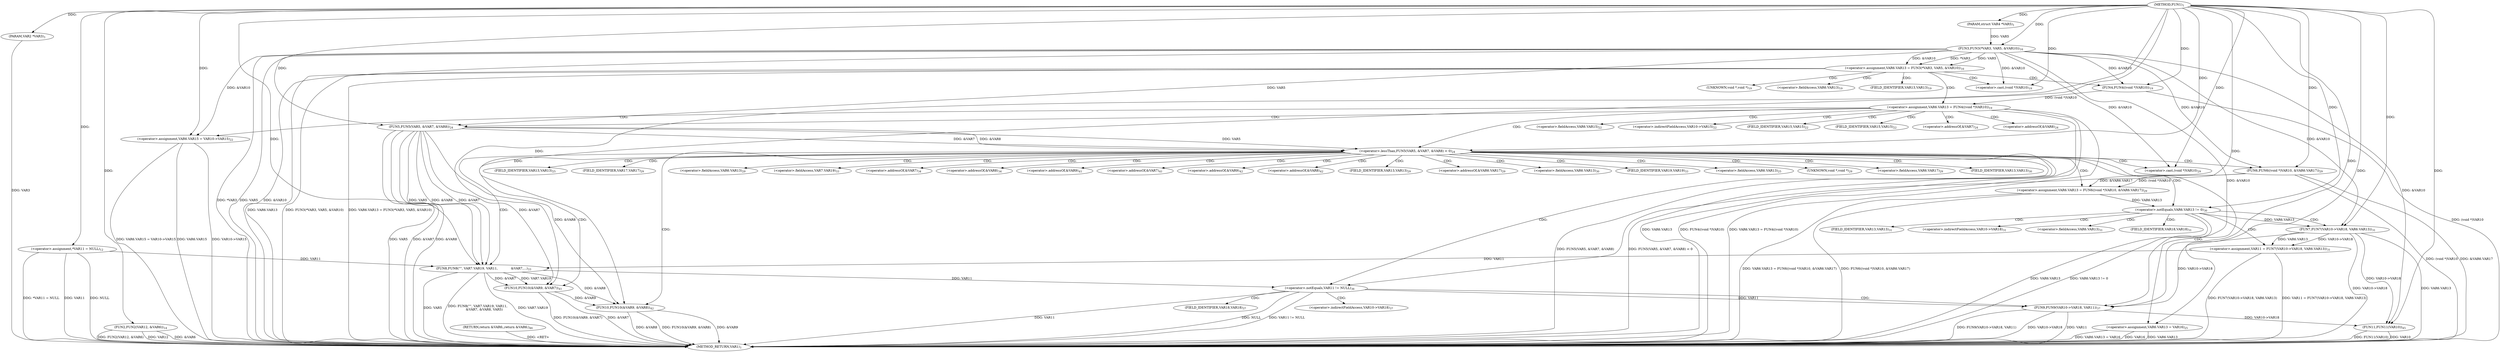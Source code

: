 digraph "FUN1" {  
"8" [label = <(METHOD,FUN1)<SUB>1</SUB>> ]
"137" [label = <(METHOD_RETURN,VAR1)<SUB>1</SUB>> ]
"9" [label = <(PARAM,VAR2 *VAR3)<SUB>1</SUB>> ]
"10" [label = <(PARAM,struct VAR4 *VAR5)<SUB>1</SUB>> ]
"18" [label = <(&lt;operator&gt;.assignment,*VAR11 = NULL)<SUB>12</SUB>> ]
"21" [label = <(FUN2,FUN2(VAR12, &amp;VAR6))<SUB>14</SUB>> ]
"49" [label = <(&lt;operator&gt;.assignment,VAR6.VAR15 = VAR10-&gt;VAR15)<SUB>22</SUB>> ]
"72" [label = <(&lt;operator&gt;.assignment,VAR6.VAR13 = FUN6((void *)VAR10, &amp;VAR6.VAR17))<SUB>29</SUB>> ]
"100" [label = <(FUN8,FUN8(&quot;&quot;, VAR7.VAR19, VAR11,
             &amp;VAR7,...)<SUB>33</SUB>> ]
"121" [label = <(FUN10,FUN10(&amp;VAR9, &amp;VAR7))<SUB>41</SUB>> ]
"126" [label = <(FUN10,FUN10(&amp;VAR9, &amp;VAR8))<SUB>42</SUB>> ]
"132" [label = <(FUN11,FUN11(VAR10))<SUB>45</SUB>> ]
"134" [label = <(RETURN,return &amp;VAR6;,return &amp;VAR6;)<SUB>46</SUB>> ]
"26" [label = <(&lt;operator&gt;.assignment,VAR6.VAR13 = FUN3(*VAR3, VAR5, &amp;VAR10))<SUB>16</SUB>> ]
"39" [label = <(&lt;operator&gt;.assignment,VAR6.VAR13 = FUN4((void *)VAR10))<SUB>19</SUB>> ]
"57" [label = <(&lt;operator&gt;.lessThan,FUN5(VAR5, &amp;VAR7, &amp;VAR8) &lt; 0)<SUB>24</SUB>> ]
"85" [label = <(&lt;operator&gt;.notEquals,VAR6.VAR13 != 0)<SUB>30</SUB>> ]
"112" [label = <(&lt;operator&gt;.notEquals,VAR11 != NULL)<SUB>36</SUB>> ]
"66" [label = <(&lt;operator&gt;.assignment,VAR6.VAR13 = VAR16)<SUB>25</SUB>> ]
"76" [label = <(FUN6,FUN6((void *)VAR10, &amp;VAR6.VAR17))<SUB>29</SUB>> ]
"91" [label = <(&lt;operator&gt;.assignment,VAR11 = FUN7(VAR10-&gt;VAR18, VAR6.VAR13))<SUB>31</SUB>> ]
"116" [label = <(FUN9,FUN9(VAR10-&gt;VAR18, VAR11))<SUB>37</SUB>> ]
"30" [label = <(FUN3,FUN3(*VAR3, VAR5, &amp;VAR10))<SUB>16</SUB>> ]
"43" [label = <(FUN4,FUN4((void *)VAR10))<SUB>19</SUB>> ]
"58" [label = <(FUN5,FUN5(VAR5, &amp;VAR7, &amp;VAR8))<SUB>24</SUB>> ]
"77" [label = <(&lt;operator&gt;.cast,(void *)VAR10)<SUB>29</SUB>> ]
"44" [label = <(&lt;operator&gt;.cast,(void *)VAR10)<SUB>19</SUB>> ]
"93" [label = <(FUN7,FUN7(VAR10-&gt;VAR18, VAR6.VAR13))<SUB>31</SUB>> ]
"50" [label = <(&lt;operator&gt;.fieldAccess,VAR6.VAR15)<SUB>22</SUB>> ]
"53" [label = <(&lt;operator&gt;.indirectFieldAccess,VAR10-&gt;VAR15)<SUB>22</SUB>> ]
"73" [label = <(&lt;operator&gt;.fieldAccess,VAR6.VAR13)<SUB>29</SUB>> ]
"102" [label = <(&lt;operator&gt;.fieldAccess,VAR7.VAR19)<SUB>33</SUB>> ]
"106" [label = <(&lt;operator&gt;.addressOf,&amp;VAR7)<SUB>34</SUB>> ]
"108" [label = <(&lt;operator&gt;.addressOf,&amp;VAR8)<SUB>34</SUB>> ]
"122" [label = <(&lt;operator&gt;.addressOf,&amp;VAR9)<SUB>41</SUB>> ]
"124" [label = <(&lt;operator&gt;.addressOf,&amp;VAR7)<SUB>41</SUB>> ]
"127" [label = <(&lt;operator&gt;.addressOf,&amp;VAR9)<SUB>42</SUB>> ]
"129" [label = <(&lt;operator&gt;.addressOf,&amp;VAR8)<SUB>42</SUB>> ]
"40" [label = <(&lt;operator&gt;.fieldAccess,VAR6.VAR13)<SUB>19</SUB>> ]
"52" [label = <(FIELD_IDENTIFIER,VAR15,VAR15)<SUB>22</SUB>> ]
"55" [label = <(FIELD_IDENTIFIER,VAR15,VAR15)<SUB>22</SUB>> ]
"75" [label = <(FIELD_IDENTIFIER,VAR13,VAR13)<SUB>29</SUB>> ]
"80" [label = <(&lt;operator&gt;.addressOf,&amp;VAR6.VAR17)<SUB>29</SUB>> ]
"86" [label = <(&lt;operator&gt;.fieldAccess,VAR6.VAR13)<SUB>30</SUB>> ]
"104" [label = <(FIELD_IDENTIFIER,VAR19,VAR19)<SUB>33</SUB>> ]
"42" [label = <(FIELD_IDENTIFIER,VAR13,VAR13)<SUB>19</SUB>> ]
"60" [label = <(&lt;operator&gt;.addressOf,&amp;VAR7)<SUB>24</SUB>> ]
"62" [label = <(&lt;operator&gt;.addressOf,&amp;VAR8)<SUB>24</SUB>> ]
"67" [label = <(&lt;operator&gt;.fieldAccess,VAR6.VAR13)<SUB>25</SUB>> ]
"78" [label = <(UNKNOWN,void *,void *)<SUB>29</SUB>> ]
"81" [label = <(&lt;operator&gt;.fieldAccess,VAR6.VAR17)<SUB>29</SUB>> ]
"88" [label = <(FIELD_IDENTIFIER,VAR13,VAR13)<SUB>30</SUB>> ]
"117" [label = <(&lt;operator&gt;.indirectFieldAccess,VAR10-&gt;VAR18)<SUB>37</SUB>> ]
"45" [label = <(UNKNOWN,void *,void *)<SUB>19</SUB>> ]
"69" [label = <(FIELD_IDENTIFIER,VAR13,VAR13)<SUB>25</SUB>> ]
"83" [label = <(FIELD_IDENTIFIER,VAR17,VAR17)<SUB>29</SUB>> ]
"94" [label = <(&lt;operator&gt;.indirectFieldAccess,VAR10-&gt;VAR18)<SUB>31</SUB>> ]
"97" [label = <(&lt;operator&gt;.fieldAccess,VAR6.VAR13)<SUB>31</SUB>> ]
"119" [label = <(FIELD_IDENTIFIER,VAR18,VAR18)<SUB>37</SUB>> ]
"96" [label = <(FIELD_IDENTIFIER,VAR18,VAR18)<SUB>31</SUB>> ]
"99" [label = <(FIELD_IDENTIFIER,VAR13,VAR13)<SUB>31</SUB>> ]
  "134" -> "137"  [ label = "DDG: &lt;RET&gt;"] 
  "9" -> "137"  [ label = "DDG: VAR3"] 
  "18" -> "137"  [ label = "DDG: VAR11"] 
  "18" -> "137"  [ label = "DDG: NULL"] 
  "18" -> "137"  [ label = "DDG: *VAR11 = NULL"] 
  "21" -> "137"  [ label = "DDG: &amp;VAR6"] 
  "21" -> "137"  [ label = "DDG: FUN2(VAR12, &amp;VAR6)"] 
  "26" -> "137"  [ label = "DDG: VAR6.VAR13"] 
  "30" -> "137"  [ label = "DDG: *VAR3"] 
  "30" -> "137"  [ label = "DDG: VAR5"] 
  "30" -> "137"  [ label = "DDG: &amp;VAR10"] 
  "26" -> "137"  [ label = "DDG: FUN3(*VAR3, VAR5, &amp;VAR10)"] 
  "26" -> "137"  [ label = "DDG: VAR6.VAR13 = FUN3(*VAR3, VAR5, &amp;VAR10)"] 
  "39" -> "137"  [ label = "DDG: VAR6.VAR13"] 
  "43" -> "137"  [ label = "DDG: (void *)VAR10"] 
  "39" -> "137"  [ label = "DDG: FUN4((void *)VAR10)"] 
  "39" -> "137"  [ label = "DDG: VAR6.VAR13 = FUN4((void *)VAR10)"] 
  "49" -> "137"  [ label = "DDG: VAR6.VAR15"] 
  "49" -> "137"  [ label = "DDG: VAR10-&gt;VAR15"] 
  "49" -> "137"  [ label = "DDG: VAR6.VAR15 = VAR10-&gt;VAR15"] 
  "58" -> "137"  [ label = "DDG: VAR5"] 
  "58" -> "137"  [ label = "DDG: &amp;VAR7"] 
  "58" -> "137"  [ label = "DDG: &amp;VAR8"] 
  "57" -> "137"  [ label = "DDG: FUN5(VAR5, &amp;VAR7, &amp;VAR8)"] 
  "57" -> "137"  [ label = "DDG: FUN5(VAR5, &amp;VAR7, &amp;VAR8) &lt; 0"] 
  "76" -> "137"  [ label = "DDG: (void *)VAR10"] 
  "76" -> "137"  [ label = "DDG: &amp;VAR6.VAR17"] 
  "72" -> "137"  [ label = "DDG: FUN6((void *)VAR10, &amp;VAR6.VAR17)"] 
  "72" -> "137"  [ label = "DDG: VAR6.VAR13 = FUN6((void *)VAR10, &amp;VAR6.VAR17)"] 
  "85" -> "137"  [ label = "DDG: VAR6.VAR13"] 
  "85" -> "137"  [ label = "DDG: VAR6.VAR13 != 0"] 
  "93" -> "137"  [ label = "DDG: VAR10-&gt;VAR18"] 
  "93" -> "137"  [ label = "DDG: VAR6.VAR13"] 
  "91" -> "137"  [ label = "DDG: FUN7(VAR10-&gt;VAR18, VAR6.VAR13)"] 
  "91" -> "137"  [ label = "DDG: VAR11 = FUN7(VAR10-&gt;VAR18, VAR6.VAR13)"] 
  "100" -> "137"  [ label = "DDG: VAR7.VAR19"] 
  "100" -> "137"  [ label = "DDG: VAR5"] 
  "100" -> "137"  [ label = "DDG: FUN8(&quot;&quot;, VAR7.VAR19, VAR11,
             &amp;VAR7, &amp;VAR8, VAR5)"] 
  "112" -> "137"  [ label = "DDG: VAR11"] 
  "112" -> "137"  [ label = "DDG: NULL"] 
  "112" -> "137"  [ label = "DDG: VAR11 != NULL"] 
  "116" -> "137"  [ label = "DDG: VAR10-&gt;VAR18"] 
  "116" -> "137"  [ label = "DDG: VAR11"] 
  "116" -> "137"  [ label = "DDG: FUN9(VAR10-&gt;VAR18, VAR11)"] 
  "121" -> "137"  [ label = "DDG: &amp;VAR7"] 
  "121" -> "137"  [ label = "DDG: FUN10(&amp;VAR9, &amp;VAR7)"] 
  "126" -> "137"  [ label = "DDG: &amp;VAR9"] 
  "126" -> "137"  [ label = "DDG: &amp;VAR8"] 
  "126" -> "137"  [ label = "DDG: FUN10(&amp;VAR9, &amp;VAR8)"] 
  "66" -> "137"  [ label = "DDG: VAR6.VAR13"] 
  "66" -> "137"  [ label = "DDG: VAR6.VAR13 = VAR16"] 
  "132" -> "137"  [ label = "DDG: VAR10"] 
  "132" -> "137"  [ label = "DDG: FUN11(VAR10)"] 
  "21" -> "137"  [ label = "DDG: VAR12"] 
  "66" -> "137"  [ label = "DDG: VAR16"] 
  "8" -> "9"  [ label = "DDG: "] 
  "8" -> "10"  [ label = "DDG: "] 
  "8" -> "18"  [ label = "DDG: "] 
  "30" -> "49"  [ label = "DDG: &amp;VAR10"] 
  "8" -> "49"  [ label = "DDG: "] 
  "76" -> "72"  [ label = "DDG: (void *)VAR10"] 
  "76" -> "72"  [ label = "DDG: &amp;VAR6.VAR17"] 
  "8" -> "21"  [ label = "DDG: "] 
  "30" -> "26"  [ label = "DDG: *VAR3"] 
  "30" -> "26"  [ label = "DDG: VAR5"] 
  "30" -> "26"  [ label = "DDG: &amp;VAR10"] 
  "43" -> "39"  [ label = "DDG: (void *)VAR10"] 
  "8" -> "100"  [ label = "DDG: "] 
  "58" -> "100"  [ label = "DDG: &amp;VAR7"] 
  "18" -> "100"  [ label = "DDG: VAR11"] 
  "91" -> "100"  [ label = "DDG: VAR11"] 
  "58" -> "100"  [ label = "DDG: &amp;VAR8"] 
  "58" -> "100"  [ label = "DDG: VAR5"] 
  "8" -> "121"  [ label = "DDG: "] 
  "100" -> "121"  [ label = "DDG: &amp;VAR7"] 
  "100" -> "121"  [ label = "DDG: VAR7.VAR19"] 
  "58" -> "121"  [ label = "DDG: &amp;VAR7"] 
  "121" -> "126"  [ label = "DDG: &amp;VAR9"] 
  "8" -> "126"  [ label = "DDG: "] 
  "100" -> "126"  [ label = "DDG: &amp;VAR8"] 
  "58" -> "126"  [ label = "DDG: &amp;VAR8"] 
  "30" -> "132"  [ label = "DDG: &amp;VAR10"] 
  "93" -> "132"  [ label = "DDG: VAR10-&gt;VAR18"] 
  "116" -> "132"  [ label = "DDG: VAR10-&gt;VAR18"] 
  "8" -> "132"  [ label = "DDG: "] 
  "58" -> "57"  [ label = "DDG: VAR5"] 
  "58" -> "57"  [ label = "DDG: &amp;VAR7"] 
  "58" -> "57"  [ label = "DDG: &amp;VAR8"] 
  "8" -> "57"  [ label = "DDG: "] 
  "8" -> "66"  [ label = "DDG: "] 
  "30" -> "76"  [ label = "DDG: &amp;VAR10"] 
  "8" -> "76"  [ label = "DDG: "] 
  "72" -> "85"  [ label = "DDG: VAR6.VAR13"] 
  "8" -> "85"  [ label = "DDG: "] 
  "93" -> "91"  [ label = "DDG: VAR10-&gt;VAR18"] 
  "93" -> "91"  [ label = "DDG: VAR6.VAR13"] 
  "100" -> "112"  [ label = "DDG: VAR11"] 
  "8" -> "112"  [ label = "DDG: "] 
  "10" -> "30"  [ label = "DDG: VAR5"] 
  "8" -> "30"  [ label = "DDG: "] 
  "30" -> "43"  [ label = "DDG: &amp;VAR10"] 
  "8" -> "43"  [ label = "DDG: "] 
  "30" -> "58"  [ label = "DDG: VAR5"] 
  "8" -> "58"  [ label = "DDG: "] 
  "30" -> "77"  [ label = "DDG: &amp;VAR10"] 
  "8" -> "77"  [ label = "DDG: "] 
  "93" -> "116"  [ label = "DDG: VAR10-&gt;VAR18"] 
  "30" -> "116"  [ label = "DDG: &amp;VAR10"] 
  "8" -> "116"  [ label = "DDG: "] 
  "112" -> "116"  [ label = "DDG: VAR11"] 
  "30" -> "44"  [ label = "DDG: &amp;VAR10"] 
  "8" -> "44"  [ label = "DDG: "] 
  "30" -> "93"  [ label = "DDG: &amp;VAR10"] 
  "8" -> "93"  [ label = "DDG: "] 
  "85" -> "93"  [ label = "DDG: VAR6.VAR13"] 
  "26" -> "42"  [ label = "CDG: "] 
  "26" -> "45"  [ label = "CDG: "] 
  "26" -> "40"  [ label = "CDG: "] 
  "26" -> "44"  [ label = "CDG: "] 
  "26" -> "43"  [ label = "CDG: "] 
  "26" -> "39"  [ label = "CDG: "] 
  "39" -> "49"  [ label = "CDG: "] 
  "39" -> "60"  [ label = "CDG: "] 
  "39" -> "57"  [ label = "CDG: "] 
  "39" -> "52"  [ label = "CDG: "] 
  "39" -> "50"  [ label = "CDG: "] 
  "39" -> "58"  [ label = "CDG: "] 
  "39" -> "53"  [ label = "CDG: "] 
  "39" -> "55"  [ label = "CDG: "] 
  "39" -> "62"  [ label = "CDG: "] 
  "57" -> "73"  [ label = "CDG: "] 
  "57" -> "77"  [ label = "CDG: "] 
  "57" -> "66"  [ label = "CDG: "] 
  "57" -> "75"  [ label = "CDG: "] 
  "57" -> "122"  [ label = "CDG: "] 
  "57" -> "81"  [ label = "CDG: "] 
  "57" -> "102"  [ label = "CDG: "] 
  "57" -> "85"  [ label = "CDG: "] 
  "57" -> "72"  [ label = "CDG: "] 
  "57" -> "69"  [ label = "CDG: "] 
  "57" -> "67"  [ label = "CDG: "] 
  "57" -> "104"  [ label = "CDG: "] 
  "57" -> "121"  [ label = "CDG: "] 
  "57" -> "106"  [ label = "CDG: "] 
  "57" -> "76"  [ label = "CDG: "] 
  "57" -> "112"  [ label = "CDG: "] 
  "57" -> "129"  [ label = "CDG: "] 
  "57" -> "126"  [ label = "CDG: "] 
  "57" -> "80"  [ label = "CDG: "] 
  "57" -> "83"  [ label = "CDG: "] 
  "57" -> "100"  [ label = "CDG: "] 
  "57" -> "88"  [ label = "CDG: "] 
  "57" -> "127"  [ label = "CDG: "] 
  "57" -> "124"  [ label = "CDG: "] 
  "57" -> "108"  [ label = "CDG: "] 
  "57" -> "78"  [ label = "CDG: "] 
  "57" -> "86"  [ label = "CDG: "] 
  "85" -> "94"  [ label = "CDG: "] 
  "85" -> "96"  [ label = "CDG: "] 
  "85" -> "99"  [ label = "CDG: "] 
  "85" -> "97"  [ label = "CDG: "] 
  "85" -> "91"  [ label = "CDG: "] 
  "85" -> "93"  [ label = "CDG: "] 
  "112" -> "116"  [ label = "CDG: "] 
  "112" -> "119"  [ label = "CDG: "] 
  "112" -> "117"  [ label = "CDG: "] 
}
